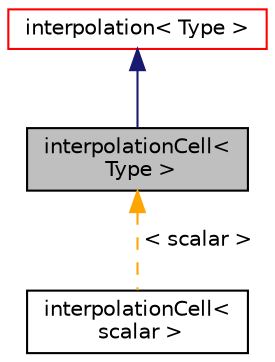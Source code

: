 digraph "interpolationCell&lt; Type &gt;"
{
  bgcolor="transparent";
  edge [fontname="Helvetica",fontsize="10",labelfontname="Helvetica",labelfontsize="10"];
  node [fontname="Helvetica",fontsize="10",shape=record];
  Node1 [label="interpolationCell\<\l Type \>",height=0.2,width=0.4,color="black", fillcolor="grey75", style="filled" fontcolor="black"];
  Node2 -> Node1 [dir="back",color="midnightblue",fontsize="10",style="solid",fontname="Helvetica"];
  Node2 [label="interpolation\< Type \>",height=0.2,width=0.4,color="red",URL="$classFoam_1_1interpolation.html"];
  Node1 -> Node3 [dir="back",color="orange",fontsize="10",style="dashed",label=" \< scalar \>" ,fontname="Helvetica"];
  Node3 [label="interpolationCell\<\l scalar \>",height=0.2,width=0.4,color="black",URL="$classFoam_1_1interpolationCell.html"];
}

